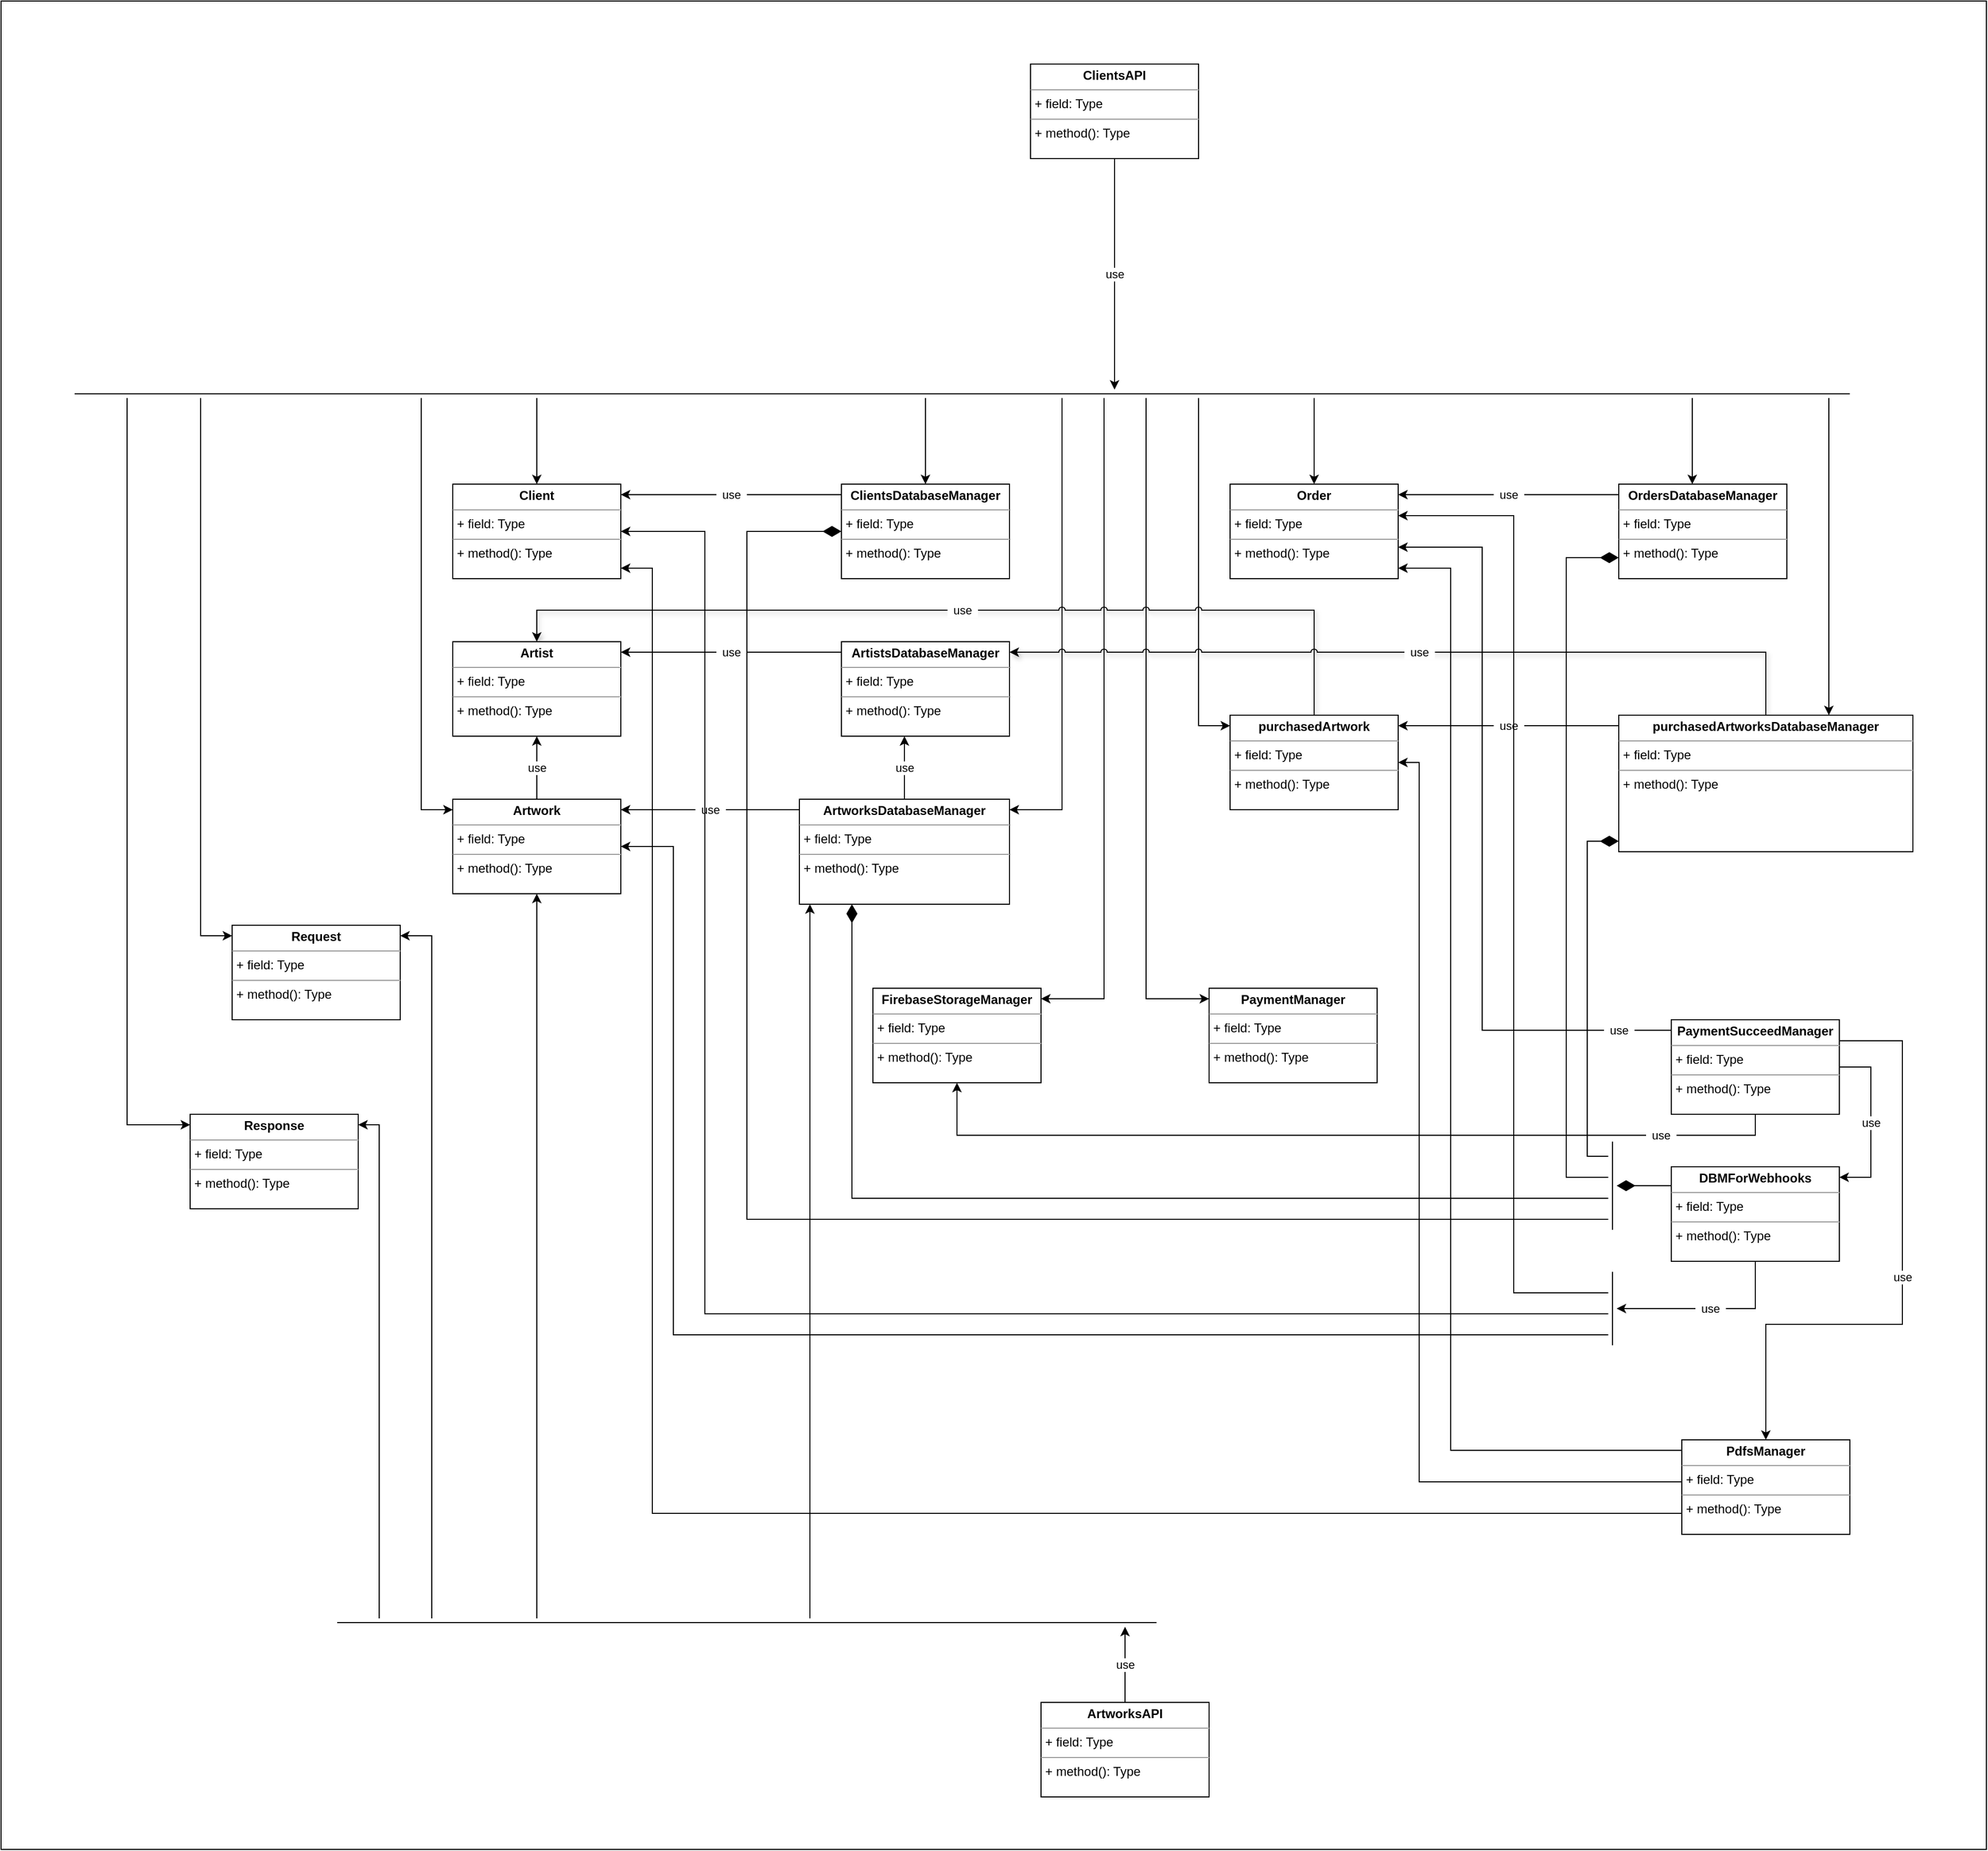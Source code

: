 <mxfile version="16.6.3" type="device"><diagram id="xUnbJpcTaDGSTdmLeIQQ" name="Page-1"><mxGraphModel dx="3191" dy="2787" grid="1" gridSize="10" guides="1" tooltips="1" connect="1" arrows="1" fold="1" page="1" pageScale="1" pageWidth="827" pageHeight="1169" math="0" shadow="0"><root><mxCell id="0"/><mxCell id="1" parent="0"/><mxCell id="JdZH-zfZwmHDNsjw1NC9-6" value="&lt;p style=&quot;margin: 0px ; margin-top: 4px ; text-align: center&quot;&gt;&lt;b&gt;Client&lt;/b&gt;&lt;/p&gt;&lt;hr size=&quot;1&quot;&gt;&lt;p style=&quot;margin: 0px ; margin-left: 4px&quot;&gt;+ field: Type&lt;/p&gt;&lt;hr size=&quot;1&quot;&gt;&lt;p style=&quot;margin: 0px ; margin-left: 4px&quot;&gt;+ method(): Type&lt;/p&gt;" style="verticalAlign=top;align=left;overflow=fill;fontSize=12;fontFamily=Helvetica;html=1;" parent="1" vertex="1"><mxGeometry x="370" y="190" width="160" height="90" as="geometry"/></mxCell><mxCell id="JdZH-zfZwmHDNsjw1NC9-10" style="edgeStyle=orthogonalEdgeStyle;rounded=0;orthogonalLoop=1;jettySize=auto;html=1;" parent="1" source="JdZH-zfZwmHDNsjw1NC9-42" target="JdZH-zfZwmHDNsjw1NC9-6" edge="1"><mxGeometry relative="1" as="geometry"><Array as="points"><mxPoint x="450" y="120"/><mxPoint x="450" y="120"/></Array></mxGeometry></mxCell><mxCell id="JdZH-zfZwmHDNsjw1NC9-13" value="" style="edgeStyle=orthogonalEdgeStyle;rounded=0;orthogonalLoop=1;jettySize=auto;html=1;" parent="1" source="JdZH-zfZwmHDNsjw1NC9-42" target="JdZH-zfZwmHDNsjw1NC9-12" edge="1"><mxGeometry x="-0.429" relative="1" as="geometry"><Array as="points"><mxPoint x="820" y="130"/><mxPoint x="820" y="130"/></Array><mxPoint as="offset"/></mxGeometry></mxCell><mxCell id="JdZH-zfZwmHDNsjw1NC9-18" value="" style="edgeStyle=orthogonalEdgeStyle;rounded=0;orthogonalLoop=1;jettySize=auto;html=1;" parent="1" source="JdZH-zfZwmHDNsjw1NC9-42" target="JdZH-zfZwmHDNsjw1NC9-16" edge="1"><mxGeometry x="-0.579" relative="1" as="geometry"><Array as="points"><mxPoint x="1190" y="150"/><mxPoint x="1190" y="150"/></Array><mxPoint as="offset"/></mxGeometry></mxCell><mxCell id="JdZH-zfZwmHDNsjw1NC9-19" value="" style="edgeStyle=orthogonalEdgeStyle;rounded=0;orthogonalLoop=1;jettySize=auto;html=1;" parent="1" source="JdZH-zfZwmHDNsjw1NC9-42" target="JdZH-zfZwmHDNsjw1NC9-17" edge="1"><mxGeometry x="-0.656" relative="1" as="geometry"><Array as="points"><mxPoint x="1550" y="140"/><mxPoint x="1550" y="140"/></Array><mxPoint as="offset"/></mxGeometry></mxCell><mxCell id="JdZH-zfZwmHDNsjw1NC9-27" value="" style="edgeStyle=orthogonalEdgeStyle;rounded=0;orthogonalLoop=1;jettySize=auto;html=1;" parent="1" source="JdZH-zfZwmHDNsjw1NC9-42" target="JdZH-zfZwmHDNsjw1NC9-22" edge="1"><mxGeometry x="-0.74" relative="1" as="geometry"><Array as="points"><mxPoint x="340" y="500"/></Array><mxPoint as="offset"/></mxGeometry></mxCell><mxCell id="JdZH-zfZwmHDNsjw1NC9-28" value="" style="edgeStyle=orthogonalEdgeStyle;rounded=0;orthogonalLoop=1;jettySize=auto;html=1;" parent="1" source="JdZH-zfZwmHDNsjw1NC9-42" target="JdZH-zfZwmHDNsjw1NC9-23" edge="1"><mxGeometry x="-0.66" relative="1" as="geometry"><Array as="points"><mxPoint x="950" y="500"/></Array><mxPoint as="offset"/></mxGeometry></mxCell><mxCell id="JdZH-zfZwmHDNsjw1NC9-29" value="" style="edgeStyle=orthogonalEdgeStyle;rounded=0;orthogonalLoop=1;jettySize=auto;html=1;" parent="1" source="JdZH-zfZwmHDNsjw1NC9-42" target="JdZH-zfZwmHDNsjw1NC9-26" edge="1"><mxGeometry x="-0.787" relative="1" as="geometry"><Array as="points"><mxPoint x="1680" y="370"/><mxPoint x="1680" y="370"/></Array><mxPoint as="offset"/></mxGeometry></mxCell><mxCell id="JdZH-zfZwmHDNsjw1NC9-30" value="" style="edgeStyle=orthogonalEdgeStyle;rounded=0;orthogonalLoop=1;jettySize=auto;html=1;" parent="1" source="JdZH-zfZwmHDNsjw1NC9-42" target="JdZH-zfZwmHDNsjw1NC9-24" edge="1"><mxGeometry x="-0.742" relative="1" as="geometry"><Array as="points"><mxPoint x="1080" y="420"/></Array><mxPoint as="offset"/></mxGeometry></mxCell><mxCell id="JdZH-zfZwmHDNsjw1NC9-33" value="" style="edgeStyle=orthogonalEdgeStyle;rounded=0;orthogonalLoop=1;jettySize=auto;html=1;" parent="1" source="JdZH-zfZwmHDNsjw1NC9-42" target="JdZH-zfZwmHDNsjw1NC9-32" edge="1"><mxGeometry x="-0.007" relative="1" as="geometry"><Array as="points"><mxPoint x="990" y="680"/></Array><mxPoint as="offset"/></mxGeometry></mxCell><mxCell id="JdZH-zfZwmHDNsjw1NC9-35" style="edgeStyle=orthogonalEdgeStyle;rounded=0;orthogonalLoop=1;jettySize=auto;html=1;" parent="1" source="JdZH-zfZwmHDNsjw1NC9-42" target="JdZH-zfZwmHDNsjw1NC9-34" edge="1"><mxGeometry relative="1" as="geometry"><Array as="points"><mxPoint x="1030" y="680"/></Array></mxGeometry></mxCell><mxCell id="JdZH-zfZwmHDNsjw1NC9-36" value="" style="edgeStyle=orthogonalEdgeStyle;rounded=0;orthogonalLoop=1;jettySize=auto;html=1;" parent="1" source="JdZH-zfZwmHDNsjw1NC9-42" target="JdZH-zfZwmHDNsjw1NC9-14" edge="1"><mxGeometry x="-0.789" y="40" relative="1" as="geometry"><Array as="points"><mxPoint x="130" y="620"/></Array><mxPoint y="1" as="offset"/></mxGeometry></mxCell><mxCell id="JdZH-zfZwmHDNsjw1NC9-37" value="" style="edgeStyle=orthogonalEdgeStyle;rounded=0;orthogonalLoop=1;jettySize=auto;html=1;" parent="1" source="JdZH-zfZwmHDNsjw1NC9-42" target="JdZH-zfZwmHDNsjw1NC9-15" edge="1"><mxGeometry x="-0.9" relative="1" as="geometry"><Array as="points"><mxPoint x="60" y="800"/></Array><mxPoint x="-1" as="offset"/></mxGeometry></mxCell><mxCell id="JdZH-zfZwmHDNsjw1NC9-43" value="&amp;nbsp; use&amp;nbsp;&amp;nbsp;" style="edgeStyle=orthogonalEdgeStyle;rounded=0;orthogonalLoop=1;jettySize=auto;html=1;" parent="1" source="JdZH-zfZwmHDNsjw1NC9-7" target="JdZH-zfZwmHDNsjw1NC9-42" edge="1"><mxGeometry relative="1" as="geometry"><Array as="points"><mxPoint x="1000" y="60"/><mxPoint x="1000" y="60"/></Array></mxGeometry></mxCell><mxCell id="JdZH-zfZwmHDNsjw1NC9-7" value="&lt;p style=&quot;margin: 0px ; margin-top: 4px ; text-align: center&quot;&gt;&lt;b&gt;ClientsAPI&lt;/b&gt;&lt;/p&gt;&lt;hr size=&quot;1&quot;&gt;&lt;p style=&quot;margin: 0px ; margin-left: 4px&quot;&gt;+ field: Type&lt;/p&gt;&lt;hr size=&quot;1&quot;&gt;&lt;p style=&quot;margin: 0px ; margin-left: 4px&quot;&gt;+ method(): Type&lt;/p&gt;" style="verticalAlign=top;align=left;overflow=fill;fontSize=12;fontFamily=Helvetica;html=1;" parent="1" vertex="1"><mxGeometry x="920" y="-210" width="160" height="90" as="geometry"/></mxCell><mxCell id="JdZH-zfZwmHDNsjw1NC9-38" value="" style="edgeStyle=orthogonalEdgeStyle;rounded=0;orthogonalLoop=1;jettySize=auto;html=1;" parent="1" source="JdZH-zfZwmHDNsjw1NC9-44" target="JdZH-zfZwmHDNsjw1NC9-15" edge="1"><mxGeometry x="-0.842" relative="1" as="geometry"><Array as="points"><mxPoint x="300" y="800"/></Array><mxPoint as="offset"/></mxGeometry></mxCell><mxCell id="JdZH-zfZwmHDNsjw1NC9-39" value="" style="edgeStyle=orthogonalEdgeStyle;rounded=0;orthogonalLoop=1;jettySize=auto;html=1;" parent="1" source="JdZH-zfZwmHDNsjw1NC9-44" target="JdZH-zfZwmHDNsjw1NC9-14" edge="1"><mxGeometry x="-0.862" relative="1" as="geometry"><Array as="points"><mxPoint x="350" y="620"/></Array><mxPoint as="offset"/></mxGeometry></mxCell><mxCell id="JdZH-zfZwmHDNsjw1NC9-40" value="" style="edgeStyle=orthogonalEdgeStyle;rounded=0;orthogonalLoop=1;jettySize=auto;html=1;" parent="1" source="JdZH-zfZwmHDNsjw1NC9-44" target="JdZH-zfZwmHDNsjw1NC9-22" edge="1"><mxGeometry x="-0.849" relative="1" as="geometry"><Array as="points"><mxPoint x="450" y="790"/><mxPoint x="450" y="790"/></Array><mxPoint as="offset"/></mxGeometry></mxCell><mxCell id="JdZH-zfZwmHDNsjw1NC9-41" value="" style="edgeStyle=orthogonalEdgeStyle;rounded=0;orthogonalLoop=1;jettySize=auto;html=1;" parent="1" source="JdZH-zfZwmHDNsjw1NC9-44" target="JdZH-zfZwmHDNsjw1NC9-23" edge="1"><mxGeometry x="-0.921" relative="1" as="geometry"><Array as="points"><mxPoint x="710" y="770"/><mxPoint x="710" y="770"/></Array><mxPoint as="offset"/></mxGeometry></mxCell><mxCell id="JdZH-zfZwmHDNsjw1NC9-45" value="&amp;nbsp; use&amp;nbsp;&amp;nbsp;" style="edgeStyle=orthogonalEdgeStyle;rounded=0;orthogonalLoop=1;jettySize=auto;html=1;" parent="1" source="JdZH-zfZwmHDNsjw1NC9-8" target="JdZH-zfZwmHDNsjw1NC9-44" edge="1"><mxGeometry relative="1" as="geometry"><Array as="points"><mxPoint x="1010" y="1320"/><mxPoint x="1010" y="1320"/></Array></mxGeometry></mxCell><mxCell id="JdZH-zfZwmHDNsjw1NC9-8" value="&lt;p style=&quot;margin: 0px ; margin-top: 4px ; text-align: center&quot;&gt;&lt;b&gt;ArtworksAPI&lt;/b&gt;&lt;/p&gt;&lt;hr size=&quot;1&quot;&gt;&lt;p style=&quot;margin: 0px ; margin-left: 4px&quot;&gt;+ field: Type&lt;/p&gt;&lt;hr size=&quot;1&quot;&gt;&lt;p style=&quot;margin: 0px ; margin-left: 4px&quot;&gt;+ method(): Type&lt;/p&gt;" style="verticalAlign=top;align=left;overflow=fill;fontSize=12;fontFamily=Helvetica;html=1;" parent="1" vertex="1"><mxGeometry x="930" y="1350" width="160" height="90" as="geometry"/></mxCell><mxCell id="JdZH-zfZwmHDNsjw1NC9-21" value="&amp;nbsp; use&amp;nbsp;&amp;nbsp;" style="edgeStyle=orthogonalEdgeStyle;rounded=0;orthogonalLoop=1;jettySize=auto;html=1;" parent="1" source="JdZH-zfZwmHDNsjw1NC9-12" target="JdZH-zfZwmHDNsjw1NC9-6" edge="1"><mxGeometry relative="1" as="geometry"><Array as="points"><mxPoint x="700" y="200"/><mxPoint x="700" y="200"/></Array></mxGeometry></mxCell><mxCell id="JdZH-zfZwmHDNsjw1NC9-12" value="&lt;p style=&quot;margin: 0px ; margin-top: 4px ; text-align: center&quot;&gt;&lt;b&gt;ClientsDatabaseManager&lt;/b&gt;&lt;/p&gt;&lt;hr size=&quot;1&quot;&gt;&lt;p style=&quot;margin: 0px ; margin-left: 4px&quot;&gt;+ field: Type&lt;/p&gt;&lt;hr size=&quot;1&quot;&gt;&lt;p style=&quot;margin: 0px ; margin-left: 4px&quot;&gt;+ method(): Type&lt;/p&gt;" style="verticalAlign=top;align=left;overflow=fill;fontSize=12;fontFamily=Helvetica;html=1;" parent="1" vertex="1"><mxGeometry x="740" y="190" width="160" height="90" as="geometry"/></mxCell><mxCell id="JdZH-zfZwmHDNsjw1NC9-14" value="&lt;p style=&quot;margin: 0px ; margin-top: 4px ; text-align: center&quot;&gt;&lt;b&gt;Request&lt;/b&gt;&lt;/p&gt;&lt;hr size=&quot;1&quot;&gt;&lt;p style=&quot;margin: 0px ; margin-left: 4px&quot;&gt;+ field: Type&lt;/p&gt;&lt;hr size=&quot;1&quot;&gt;&lt;p style=&quot;margin: 0px ; margin-left: 4px&quot;&gt;+ method(): Type&lt;/p&gt;" style="verticalAlign=top;align=left;overflow=fill;fontSize=12;fontFamily=Helvetica;html=1;" parent="1" vertex="1"><mxGeometry x="160" y="610" width="160" height="90" as="geometry"/></mxCell><mxCell id="JdZH-zfZwmHDNsjw1NC9-15" value="&lt;p style=&quot;margin: 0px ; margin-top: 4px ; text-align: center&quot;&gt;&lt;b&gt;Response&lt;/b&gt;&lt;/p&gt;&lt;hr size=&quot;1&quot;&gt;&lt;p style=&quot;margin: 0px ; margin-left: 4px&quot;&gt;+ field: Type&lt;/p&gt;&lt;hr size=&quot;1&quot;&gt;&lt;p style=&quot;margin: 0px ; margin-left: 4px&quot;&gt;+ method(): Type&lt;/p&gt;" style="verticalAlign=top;align=left;overflow=fill;fontSize=12;fontFamily=Helvetica;html=1;" parent="1" vertex="1"><mxGeometry x="120" y="790" width="160" height="90" as="geometry"/></mxCell><mxCell id="JdZH-zfZwmHDNsjw1NC9-16" value="&lt;p style=&quot;margin: 0px ; margin-top: 4px ; text-align: center&quot;&gt;&lt;b&gt;Order&lt;/b&gt;&lt;/p&gt;&lt;hr size=&quot;1&quot;&gt;&lt;p style=&quot;margin: 0px ; margin-left: 4px&quot;&gt;+ field: Type&lt;/p&gt;&lt;hr size=&quot;1&quot;&gt;&lt;p style=&quot;margin: 0px ; margin-left: 4px&quot;&gt;+ method(): Type&lt;/p&gt;" style="verticalAlign=top;align=left;overflow=fill;fontSize=12;fontFamily=Helvetica;html=1;" parent="1" vertex="1"><mxGeometry x="1110" y="190" width="160" height="90" as="geometry"/></mxCell><mxCell id="JdZH-zfZwmHDNsjw1NC9-20" value="&amp;nbsp; use&amp;nbsp;&amp;nbsp;" style="edgeStyle=orthogonalEdgeStyle;rounded=0;orthogonalLoop=1;jettySize=auto;html=1;" parent="1" source="JdZH-zfZwmHDNsjw1NC9-17" target="JdZH-zfZwmHDNsjw1NC9-16" edge="1"><mxGeometry relative="1" as="geometry"><Array as="points"><mxPoint x="1360" y="200"/><mxPoint x="1360" y="200"/></Array></mxGeometry></mxCell><mxCell id="JdZH-zfZwmHDNsjw1NC9-17" value="&lt;p style=&quot;margin: 0px ; margin-top: 4px ; text-align: center&quot;&gt;&lt;b&gt;OrdersDatabaseManager&lt;/b&gt;&lt;/p&gt;&lt;hr size=&quot;1&quot;&gt;&lt;p style=&quot;margin: 0px ; margin-left: 4px&quot;&gt;+ field: Type&lt;/p&gt;&lt;hr size=&quot;1&quot;&gt;&lt;p style=&quot;margin: 0px ; margin-left: 4px&quot;&gt;+ method(): Type&lt;/p&gt;" style="verticalAlign=top;align=left;overflow=fill;fontSize=12;fontFamily=Helvetica;html=1;" parent="1" vertex="1"><mxGeometry x="1480" y="190" width="160" height="90" as="geometry"/></mxCell><mxCell id="CG52uGSbJtHgfv5o5WUb-5" value="&amp;nbsp; use&amp;nbsp;&amp;nbsp;" style="edgeStyle=orthogonalEdgeStyle;rounded=0;orthogonalLoop=1;jettySize=auto;html=1;" parent="1" source="JdZH-zfZwmHDNsjw1NC9-22" target="CG52uGSbJtHgfv5o5WUb-1" edge="1"><mxGeometry relative="1" as="geometry"><Array as="points"><mxPoint x="450" y="470"/><mxPoint x="450" y="470"/></Array></mxGeometry></mxCell><mxCell id="JdZH-zfZwmHDNsjw1NC9-22" value="&lt;p style=&quot;margin: 0px ; margin-top: 4px ; text-align: center&quot;&gt;&lt;b&gt;Artwork&lt;/b&gt;&lt;/p&gt;&lt;hr size=&quot;1&quot;&gt;&lt;p style=&quot;margin: 0px ; margin-left: 4px&quot;&gt;+ field: Type&lt;/p&gt;&lt;hr size=&quot;1&quot;&gt;&lt;p style=&quot;margin: 0px ; margin-left: 4px&quot;&gt;+ method(): Type&lt;/p&gt;" style="verticalAlign=top;align=left;overflow=fill;fontSize=12;fontFamily=Helvetica;html=1;" parent="1" vertex="1"><mxGeometry x="370" y="490" width="160" height="90" as="geometry"/></mxCell><mxCell id="JdZH-zfZwmHDNsjw1NC9-47" value="&amp;nbsp; use&amp;nbsp;&amp;nbsp;" style="edgeStyle=orthogonalEdgeStyle;rounded=0;orthogonalLoop=1;jettySize=auto;html=1;" parent="1" source="JdZH-zfZwmHDNsjw1NC9-23" target="JdZH-zfZwmHDNsjw1NC9-22" edge="1"><mxGeometry relative="1" as="geometry"><Array as="points"><mxPoint x="550" y="500"/><mxPoint x="550" y="500"/></Array></mxGeometry></mxCell><mxCell id="CG52uGSbJtHgfv5o5WUb-3" value="&amp;nbsp; use&amp;nbsp;&amp;nbsp;" style="edgeStyle=orthogonalEdgeStyle;rounded=0;orthogonalLoop=1;jettySize=auto;html=1;" parent="1" source="JdZH-zfZwmHDNsjw1NC9-23" target="CG52uGSbJtHgfv5o5WUb-2" edge="1"><mxGeometry relative="1" as="geometry"><Array as="points"><mxPoint x="800" y="340"/></Array></mxGeometry></mxCell><mxCell id="JdZH-zfZwmHDNsjw1NC9-23" value="&lt;p style=&quot;margin: 0px ; margin-top: 4px ; text-align: center&quot;&gt;&lt;b&gt;ArtworksDatabaseManager&lt;/b&gt;&lt;/p&gt;&lt;hr size=&quot;1&quot;&gt;&lt;p style=&quot;margin: 0px ; margin-left: 4px&quot;&gt;+ field: Type&lt;/p&gt;&lt;hr size=&quot;1&quot;&gt;&lt;p style=&quot;margin: 0px ; margin-left: 4px&quot;&gt;+ method(): Type&lt;/p&gt;" style="verticalAlign=top;align=left;overflow=fill;fontSize=12;fontFamily=Helvetica;html=1;" parent="1" vertex="1"><mxGeometry x="700" y="490" width="200" height="100" as="geometry"/></mxCell><mxCell id="CG52uGSbJtHgfv5o5WUb-7" value="&amp;nbsp; use&amp;nbsp;&amp;nbsp;" style="edgeStyle=orthogonalEdgeStyle;rounded=0;orthogonalLoop=1;jettySize=auto;html=1;shadow=1;jumpStyle=arc;" parent="1" source="JdZH-zfZwmHDNsjw1NC9-24" target="CG52uGSbJtHgfv5o5WUb-1" edge="1"><mxGeometry relative="1" as="geometry"><Array as="points"><mxPoint x="1190" y="310"/><mxPoint x="450" y="310"/></Array></mxGeometry></mxCell><mxCell id="JdZH-zfZwmHDNsjw1NC9-24" value="&lt;p style=&quot;margin: 0px ; margin-top: 4px ; text-align: center&quot;&gt;&lt;b&gt;purchasedArtwork&lt;/b&gt;&lt;/p&gt;&lt;hr size=&quot;1&quot;&gt;&lt;p style=&quot;margin: 0px ; margin-left: 4px&quot;&gt;+ field: Type&lt;/p&gt;&lt;hr size=&quot;1&quot;&gt;&lt;p style=&quot;margin: 0px ; margin-left: 4px&quot;&gt;+ method(): Type&lt;/p&gt;" style="verticalAlign=top;align=left;overflow=fill;fontSize=12;fontFamily=Helvetica;html=1;" parent="1" vertex="1"><mxGeometry x="1110" y="410" width="160" height="90" as="geometry"/></mxCell><mxCell id="JdZH-zfZwmHDNsjw1NC9-31" value="&amp;nbsp; use&amp;nbsp;&amp;nbsp;" style="edgeStyle=orthogonalEdgeStyle;rounded=0;orthogonalLoop=1;jettySize=auto;html=1;" parent="1" source="JdZH-zfZwmHDNsjw1NC9-26" target="JdZH-zfZwmHDNsjw1NC9-24" edge="1"><mxGeometry relative="1" as="geometry"><Array as="points"><mxPoint x="1420" y="420"/><mxPoint x="1420" y="420"/></Array></mxGeometry></mxCell><mxCell id="CG52uGSbJtHgfv5o5WUb-8" value="&amp;nbsp; use&amp;nbsp;&amp;nbsp;" style="edgeStyle=orthogonalEdgeStyle;rounded=0;orthogonalLoop=1;jettySize=auto;html=1;shadow=1;sketch=0;jumpStyle=arc;" parent="1" source="JdZH-zfZwmHDNsjw1NC9-26" target="CG52uGSbJtHgfv5o5WUb-2" edge="1"><mxGeometry relative="1" as="geometry"><Array as="points"><mxPoint x="1620" y="350"/></Array></mxGeometry></mxCell><mxCell id="JdZH-zfZwmHDNsjw1NC9-26" value="&lt;p style=&quot;margin: 0px ; margin-top: 4px ; text-align: center&quot;&gt;&lt;b&gt;purchasedArtworksDatabaseManager&lt;/b&gt;&lt;/p&gt;&lt;hr size=&quot;1&quot;&gt;&lt;p style=&quot;margin: 0px ; margin-left: 4px&quot;&gt;+ field: Type&lt;/p&gt;&lt;hr size=&quot;1&quot;&gt;&lt;p style=&quot;margin: 0px ; margin-left: 4px&quot;&gt;+ method(): Type&lt;/p&gt;" style="verticalAlign=top;align=left;overflow=fill;fontSize=12;fontFamily=Helvetica;html=1;" parent="1" vertex="1"><mxGeometry x="1480" y="410" width="280" height="130" as="geometry"/></mxCell><mxCell id="JdZH-zfZwmHDNsjw1NC9-32" value="&lt;p style=&quot;margin: 0px ; margin-top: 4px ; text-align: center&quot;&gt;&lt;b&gt;FirebaseStorageManager&lt;/b&gt;&lt;/p&gt;&lt;hr size=&quot;1&quot;&gt;&lt;p style=&quot;margin: 0px ; margin-left: 4px&quot;&gt;+ field: Type&lt;/p&gt;&lt;hr size=&quot;1&quot;&gt;&lt;p style=&quot;margin: 0px ; margin-left: 4px&quot;&gt;+ method(): Type&lt;/p&gt;" style="verticalAlign=top;align=left;overflow=fill;fontSize=12;fontFamily=Helvetica;html=1;" parent="1" vertex="1"><mxGeometry x="770" y="670" width="160" height="90" as="geometry"/></mxCell><mxCell id="JdZH-zfZwmHDNsjw1NC9-34" value="&lt;p style=&quot;margin: 0px ; margin-top: 4px ; text-align: center&quot;&gt;&lt;b&gt;PaymentManager&lt;/b&gt;&lt;/p&gt;&lt;hr size=&quot;1&quot;&gt;&lt;p style=&quot;margin: 0px ; margin-left: 4px&quot;&gt;+ field: Type&lt;/p&gt;&lt;hr size=&quot;1&quot;&gt;&lt;p style=&quot;margin: 0px ; margin-left: 4px&quot;&gt;+ method(): Type&lt;/p&gt;" style="verticalAlign=top;align=left;overflow=fill;fontSize=12;fontFamily=Helvetica;html=1;" parent="1" vertex="1"><mxGeometry x="1090" y="670" width="160" height="90" as="geometry"/></mxCell><mxCell id="JdZH-zfZwmHDNsjw1NC9-42" value="" style="line;strokeWidth=1;fillColor=none;align=left;verticalAlign=middle;spacingTop=-1;spacingLeft=3;spacingRight=3;rotatable=0;labelPosition=right;points=[];portConstraint=eastwest;" parent="1" vertex="1"><mxGeometry x="10" y="100" width="1690" height="8" as="geometry"/></mxCell><mxCell id="JdZH-zfZwmHDNsjw1NC9-44" value="" style="line;strokeWidth=1;fillColor=none;align=left;verticalAlign=middle;spacingTop=-1;spacingLeft=3;spacingRight=3;rotatable=0;labelPosition=right;points=[];portConstraint=eastwest;" parent="1" vertex="1"><mxGeometry x="260" y="1270" width="780" height="8" as="geometry"/></mxCell><mxCell id="JdZH-zfZwmHDNsjw1NC9-48" value="" style="shape=table;startSize=0;container=1;collapsible=0;childLayout=tableLayout;fillColor=none;" parent="1" vertex="1"><mxGeometry x="-60" y="-270" width="1890" height="1760" as="geometry"/></mxCell><mxCell id="JdZH-zfZwmHDNsjw1NC9-49" value="" style="shape=tableRow;horizontal=0;startSize=0;swimlaneHead=0;swimlaneBody=0;top=0;left=0;bottom=0;right=0;collapsible=0;dropTarget=0;fillColor=none;points=[[0,0.5],[1,0.5]];portConstraint=eastwest;" parent="JdZH-zfZwmHDNsjw1NC9-48" vertex="1"><mxGeometry width="1890" height="1760" as="geometry"/></mxCell><mxCell id="JdZH-zfZwmHDNsjw1NC9-50" value="" style="shape=partialRectangle;html=1;whiteSpace=wrap;connectable=0;overflow=hidden;fillColor=none;top=0;left=0;bottom=0;right=0;pointerEvents=1;" parent="JdZH-zfZwmHDNsjw1NC9-49" vertex="1"><mxGeometry width="1890" height="1760" as="geometry"><mxRectangle width="1890" height="1760" as="alternateBounds"/></mxGeometry></mxCell><mxCell id="CG52uGSbJtHgfv5o5WUb-1" value="&lt;p style=&quot;margin: 0px ; margin-top: 4px ; text-align: center&quot;&gt;&lt;b&gt;Artist&lt;/b&gt;&lt;/p&gt;&lt;hr size=&quot;1&quot;&gt;&lt;p style=&quot;margin: 0px ; margin-left: 4px&quot;&gt;+ field: Type&lt;/p&gt;&lt;hr size=&quot;1&quot;&gt;&lt;p style=&quot;margin: 0px ; margin-left: 4px&quot;&gt;+ method(): Type&lt;/p&gt;" style="verticalAlign=top;align=left;overflow=fill;fontSize=12;fontFamily=Helvetica;html=1;" parent="1" vertex="1"><mxGeometry x="370" y="340" width="160" height="90" as="geometry"/></mxCell><mxCell id="CG52uGSbJtHgfv5o5WUb-4" value="&amp;nbsp; use&amp;nbsp;&amp;nbsp;" style="edgeStyle=orthogonalEdgeStyle;rounded=0;orthogonalLoop=1;jettySize=auto;html=1;" parent="1" source="CG52uGSbJtHgfv5o5WUb-2" target="CG52uGSbJtHgfv5o5WUb-1" edge="1"><mxGeometry relative="1" as="geometry"><Array as="points"><mxPoint x="670" y="350"/><mxPoint x="670" y="350"/></Array></mxGeometry></mxCell><mxCell id="CG52uGSbJtHgfv5o5WUb-2" value="&lt;p style=&quot;margin: 0px ; margin-top: 4px ; text-align: center&quot;&gt;&lt;b&gt;ArtistsDatabaseManager&lt;/b&gt;&lt;/p&gt;&lt;hr size=&quot;1&quot;&gt;&lt;p style=&quot;margin: 0px ; margin-left: 4px&quot;&gt;+ field: Type&lt;/p&gt;&lt;hr size=&quot;1&quot;&gt;&lt;p style=&quot;margin: 0px ; margin-left: 4px&quot;&gt;+ method(): Type&lt;/p&gt;" style="verticalAlign=top;align=left;overflow=fill;fontSize=12;fontFamily=Helvetica;html=1;" parent="1" vertex="1"><mxGeometry x="740" y="340" width="160" height="90" as="geometry"/></mxCell><mxCell id="CG52uGSbJtHgfv5o5WUb-13" value="&amp;nbsp; use&amp;nbsp;&amp;nbsp;" style="edgeStyle=orthogonalEdgeStyle;rounded=0;sketch=0;jumpStyle=none;orthogonalLoop=1;jettySize=auto;html=1;shadow=0;" parent="1" source="CG52uGSbJtHgfv5o5WUb-9" target="CG52uGSbJtHgfv5o5WUb-10" edge="1"><mxGeometry relative="1" as="geometry"><Array as="points"><mxPoint x="1720" y="745"/><mxPoint x="1720" y="850"/></Array></mxGeometry></mxCell><mxCell id="CG52uGSbJtHgfv5o5WUb-14" value="&amp;nbsp; use&amp;nbsp;&amp;nbsp;" style="edgeStyle=orthogonalEdgeStyle;rounded=0;sketch=0;jumpStyle=none;orthogonalLoop=1;jettySize=auto;html=1;shadow=0;" parent="1" source="CG52uGSbJtHgfv5o5WUb-9" target="CG52uGSbJtHgfv5o5WUb-11" edge="1"><mxGeometry relative="1" as="geometry"><Array as="points"><mxPoint x="1750" y="720"/><mxPoint x="1750" y="990"/></Array></mxGeometry></mxCell><mxCell id="ie-LKfyov8beDB4RnDwH-1" value="&amp;nbsp; use&amp;nbsp;&amp;nbsp;" style="edgeStyle=orthogonalEdgeStyle;rounded=0;orthogonalLoop=1;jettySize=auto;html=1;" edge="1" parent="1" source="CG52uGSbJtHgfv5o5WUb-9" target="JdZH-zfZwmHDNsjw1NC9-16"><mxGeometry x="-0.861" relative="1" as="geometry"><Array as="points"><mxPoint x="1350" y="710"/><mxPoint x="1350" y="250"/></Array><mxPoint as="offset"/></mxGeometry></mxCell><mxCell id="ie-LKfyov8beDB4RnDwH-2" value="&amp;nbsp; use&amp;nbsp;&amp;nbsp;" style="edgeStyle=orthogonalEdgeStyle;rounded=0;orthogonalLoop=1;jettySize=auto;html=1;" edge="1" parent="1" source="CG52uGSbJtHgfv5o5WUb-9" target="JdZH-zfZwmHDNsjw1NC9-32"><mxGeometry x="-0.735" relative="1" as="geometry"><Array as="points"><mxPoint x="1610" y="810"/><mxPoint x="850" y="810"/></Array><mxPoint as="offset"/></mxGeometry></mxCell><mxCell id="CG52uGSbJtHgfv5o5WUb-9" value="&lt;p style=&quot;margin: 0px ; margin-top: 4px ; text-align: center&quot;&gt;&lt;b&gt;PaymentSucceedManager&lt;/b&gt;&lt;/p&gt;&lt;hr size=&quot;1&quot;&gt;&lt;p style=&quot;margin: 0px ; margin-left: 4px&quot;&gt;+ field: Type&lt;/p&gt;&lt;hr size=&quot;1&quot;&gt;&lt;p style=&quot;margin: 0px ; margin-left: 4px&quot;&gt;+ method(): Type&lt;/p&gt;" style="verticalAlign=top;align=left;overflow=fill;fontSize=12;fontFamily=Helvetica;html=1;" parent="1" vertex="1"><mxGeometry x="1530" y="700" width="160" height="90" as="geometry"/></mxCell><mxCell id="ie-LKfyov8beDB4RnDwH-3" value="" style="edgeStyle=orthogonalEdgeStyle;rounded=0;orthogonalLoop=1;jettySize=auto;html=1;endArrow=diamondThin;endFill=1;endSize=15;" edge="1" parent="1" source="ie-LKfyov8beDB4RnDwH-20" target="JdZH-zfZwmHDNsjw1NC9-12"><mxGeometry x="-0.916" relative="1" as="geometry"><Array as="points"><mxPoint x="650" y="890"/><mxPoint x="650" y="235"/></Array><mxPoint x="1" as="offset"/></mxGeometry></mxCell><mxCell id="ie-LKfyov8beDB4RnDwH-4" value="" style="edgeStyle=orthogonalEdgeStyle;rounded=0;orthogonalLoop=1;jettySize=auto;html=1;endArrow=diamondThin;endFill=1;endSize=15;" edge="1" parent="1" source="ie-LKfyov8beDB4RnDwH-20" target="JdZH-zfZwmHDNsjw1NC9-23"><mxGeometry x="-0.891" relative="1" as="geometry"><Array as="points"><mxPoint x="750" y="870"/></Array><mxPoint as="offset"/></mxGeometry></mxCell><mxCell id="ie-LKfyov8beDB4RnDwH-5" value="" style="edgeStyle=orthogonalEdgeStyle;rounded=0;orthogonalLoop=1;jettySize=auto;html=1;endArrow=diamondThin;endFill=1;startSize=22;endSize=15;" edge="1" parent="1" source="ie-LKfyov8beDB4RnDwH-20" target="JdZH-zfZwmHDNsjw1NC9-26"><mxGeometry x="-0.633" relative="1" as="geometry"><Array as="points"><mxPoint x="1450" y="830"/><mxPoint x="1450" y="530"/></Array><mxPoint y="1" as="offset"/></mxGeometry></mxCell><mxCell id="ie-LKfyov8beDB4RnDwH-6" value="" style="edgeStyle=orthogonalEdgeStyle;rounded=0;orthogonalLoop=1;jettySize=auto;html=1;endArrow=diamondThin;endFill=1;endSize=15;" edge="1" parent="1" source="ie-LKfyov8beDB4RnDwH-20" target="JdZH-zfZwmHDNsjw1NC9-17"><mxGeometry x="-0.824" relative="1" as="geometry"><Array as="points"><mxPoint x="1430" y="850"/><mxPoint x="1430" y="260"/></Array><mxPoint x="-1" as="offset"/></mxGeometry></mxCell><mxCell id="ie-LKfyov8beDB4RnDwH-7" value="" style="edgeStyle=orthogonalEdgeStyle;rounded=0;orthogonalLoop=1;jettySize=auto;html=1;" edge="1" parent="1" source="ie-LKfyov8beDB4RnDwH-15" target="JdZH-zfZwmHDNsjw1NC9-6"><mxGeometry x="-0.905" relative="1" as="geometry"><Array as="points"><mxPoint x="610" y="980"/><mxPoint x="610" y="235"/></Array><mxPoint as="offset"/></mxGeometry></mxCell><mxCell id="ie-LKfyov8beDB4RnDwH-8" style="edgeStyle=orthogonalEdgeStyle;rounded=0;orthogonalLoop=1;jettySize=auto;html=1;" edge="1" parent="1" source="ie-LKfyov8beDB4RnDwH-15" target="JdZH-zfZwmHDNsjw1NC9-16"><mxGeometry relative="1" as="geometry"><Array as="points"><mxPoint x="1380" y="960"/><mxPoint x="1380" y="220"/></Array></mxGeometry></mxCell><mxCell id="ie-LKfyov8beDB4RnDwH-9" value="" style="edgeStyle=orthogonalEdgeStyle;rounded=0;orthogonalLoop=1;jettySize=auto;html=1;" edge="1" parent="1" source="ie-LKfyov8beDB4RnDwH-15" target="JdZH-zfZwmHDNsjw1NC9-22"><mxGeometry x="-0.828" relative="1" as="geometry"><Array as="points"><mxPoint x="580" y="1000"/><mxPoint x="580" y="535"/></Array><mxPoint x="1" as="offset"/></mxGeometry></mxCell><mxCell id="ie-LKfyov8beDB4RnDwH-16" value="&amp;nbsp; use&amp;nbsp;&amp;nbsp;" style="edgeStyle=orthogonalEdgeStyle;rounded=0;orthogonalLoop=1;jettySize=auto;html=1;endArrow=classic;endFill=1;startSize=22;endSize=6;" edge="1" parent="1" source="CG52uGSbJtHgfv5o5WUb-10" target="ie-LKfyov8beDB4RnDwH-15"><mxGeometry relative="1" as="geometry"><Array as="points"><mxPoint x="1610" y="975"/></Array></mxGeometry></mxCell><mxCell id="ie-LKfyov8beDB4RnDwH-21" style="edgeStyle=orthogonalEdgeStyle;rounded=0;orthogonalLoop=1;jettySize=auto;html=1;endArrow=diamondThin;endFill=1;startSize=22;endSize=15;" edge="1" parent="1" source="CG52uGSbJtHgfv5o5WUb-10" target="ie-LKfyov8beDB4RnDwH-20"><mxGeometry relative="1" as="geometry"><Array as="points"><mxPoint x="1520" y="858"/><mxPoint x="1520" y="858"/></Array></mxGeometry></mxCell><mxCell id="CG52uGSbJtHgfv5o5WUb-10" value="&lt;p style=&quot;margin: 0px ; margin-top: 4px ; text-align: center&quot;&gt;&lt;b&gt;DBMForWebhooks&lt;/b&gt;&lt;/p&gt;&lt;hr size=&quot;1&quot;&gt;&lt;p style=&quot;margin: 0px ; margin-left: 4px&quot;&gt;+ field: Type&lt;/p&gt;&lt;hr size=&quot;1&quot;&gt;&lt;p style=&quot;margin: 0px ; margin-left: 4px&quot;&gt;+ method(): Type&lt;/p&gt;" style="verticalAlign=top;align=left;overflow=fill;fontSize=12;fontFamily=Helvetica;html=1;" parent="1" vertex="1"><mxGeometry x="1530" y="840" width="160" height="90" as="geometry"/></mxCell><mxCell id="ie-LKfyov8beDB4RnDwH-12" style="edgeStyle=orthogonalEdgeStyle;rounded=0;orthogonalLoop=1;jettySize=auto;html=1;endArrow=classic;endFill=1;startSize=22;endSize=6;" edge="1" parent="1" source="CG52uGSbJtHgfv5o5WUb-11" target="JdZH-zfZwmHDNsjw1NC9-6"><mxGeometry relative="1" as="geometry"><Array as="points"><mxPoint x="560" y="1170"/><mxPoint x="560" y="270"/></Array></mxGeometry></mxCell><mxCell id="ie-LKfyov8beDB4RnDwH-13" style="edgeStyle=orthogonalEdgeStyle;rounded=0;orthogonalLoop=1;jettySize=auto;html=1;endArrow=classic;endFill=1;startSize=22;endSize=6;" edge="1" parent="1" source="CG52uGSbJtHgfv5o5WUb-11" target="JdZH-zfZwmHDNsjw1NC9-16"><mxGeometry relative="1" as="geometry"><Array as="points"><mxPoint x="1320" y="1110"/><mxPoint x="1320" y="270"/></Array></mxGeometry></mxCell><mxCell id="ie-LKfyov8beDB4RnDwH-14" style="edgeStyle=orthogonalEdgeStyle;rounded=0;orthogonalLoop=1;jettySize=auto;html=1;endArrow=classic;endFill=1;startSize=22;endSize=6;" edge="1" parent="1" source="CG52uGSbJtHgfv5o5WUb-11" target="JdZH-zfZwmHDNsjw1NC9-24"><mxGeometry relative="1" as="geometry"><Array as="points"><mxPoint x="1290" y="1140"/><mxPoint x="1290" y="455"/></Array></mxGeometry></mxCell><mxCell id="CG52uGSbJtHgfv5o5WUb-11" value="&lt;p style=&quot;margin: 0px ; margin-top: 4px ; text-align: center&quot;&gt;&lt;b&gt;PdfsManager&lt;/b&gt;&lt;/p&gt;&lt;hr size=&quot;1&quot;&gt;&lt;p style=&quot;margin: 0px ; margin-left: 4px&quot;&gt;+ field: Type&lt;/p&gt;&lt;hr size=&quot;1&quot;&gt;&lt;p style=&quot;margin: 0px ; margin-left: 4px&quot;&gt;+ method(): Type&lt;/p&gt;" style="verticalAlign=top;align=left;overflow=fill;fontSize=12;fontFamily=Helvetica;html=1;" parent="1" vertex="1"><mxGeometry x="1540" y="1100" width="160" height="90" as="geometry"/></mxCell><mxCell id="ie-LKfyov8beDB4RnDwH-15" value="" style="line;strokeWidth=1;fillColor=none;align=left;verticalAlign=middle;spacingTop=-1;spacingLeft=3;spacingRight=3;rotatable=0;labelPosition=right;points=[];portConstraint=eastwest;horizontal=1;flipV=1;flipH=1;direction=south;" vertex="1" parent="1"><mxGeometry x="1470" y="940" width="8" height="70" as="geometry"/></mxCell><mxCell id="ie-LKfyov8beDB4RnDwH-20" value="" style="line;strokeWidth=1;fillColor=none;align=left;verticalAlign=middle;spacingTop=-1;spacingLeft=3;spacingRight=3;rotatable=0;labelPosition=right;points=[];portConstraint=eastwest;direction=south;" vertex="1" parent="1"><mxGeometry x="1470" y="816" width="8" height="84" as="geometry"/></mxCell></root></mxGraphModel></diagram></mxfile>